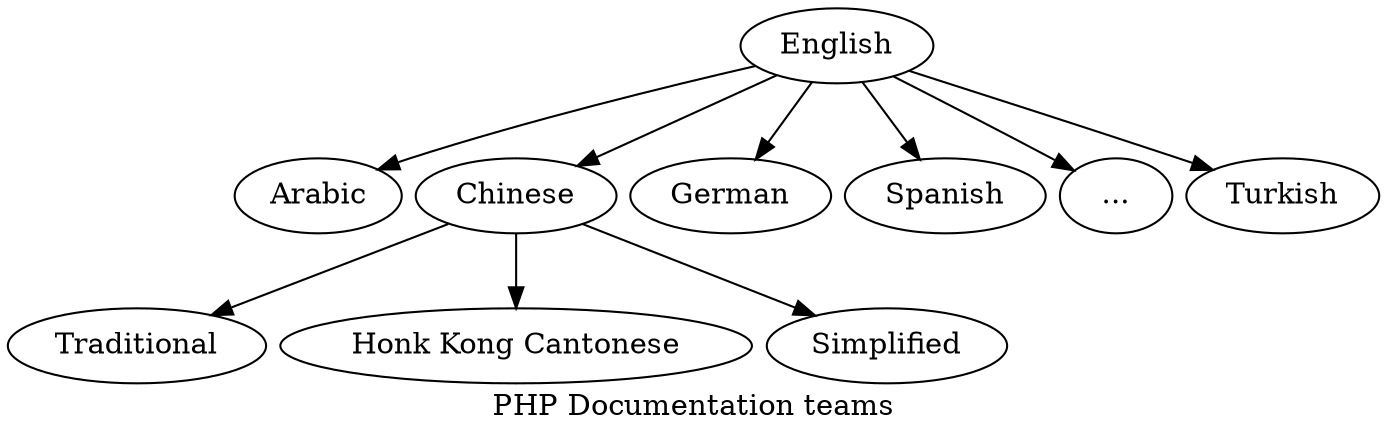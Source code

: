 digraph PHPDOC_some{
	nodesep = 0.1
	ordering = out;

		label = "PHP Documentation teams";
		English -> Arabic;
		English -> Chinese;
		Chinese -> Traditional;
		Chinese -> "Honk Kong Cantonese";
		Chinese -> Simplified;
		English -> German;
		English -> Spanish;
		English -> "...";
		English -> Turkish;
}
